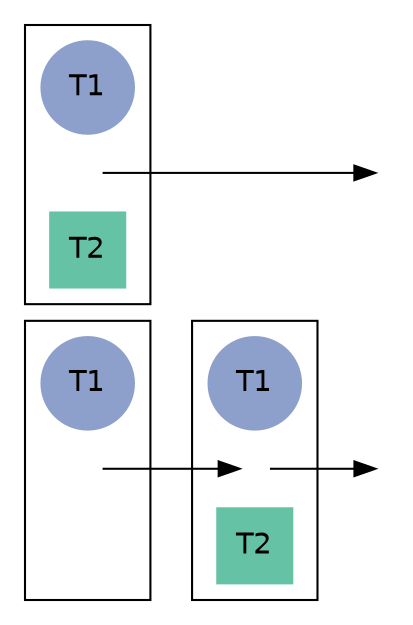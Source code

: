 digraph {
  rankdir = LR
  fontname = Helvetica
  labelloc = t
  node[label="" style=filled fontname=Helvetica]

  // set order, last to first
  ind_one_test1_t1, ind_both_test1

  // individual condition, both tests at the same time
  subgraph cluster_ind_both {
    label=""
    ind_both_test1, ind_both_r2, ind_both_test2
  }
  ind_both_r2 -> ind_both_r2end[minlen=2]

  // individual condition, one test at a time
  subgraph cluster_ind_one_t1 {
    label=""
    ind_one_test1_t1, ind_one_r2_t1, ind_one_test2_t1
  }
  subgraph cluster_ind_one_t2 {
    label=""
    ind_one_test1_t2, ind_one_r2_t2, ind_one_test2_t2
  }
  ind_one_r2_t1 -> ind_one_r2_t2 -> ind_one_r2end

  // set shape for test 1
  ind_both_test1, ind_one_test1_t1, ind_one_test1_t2[shape=circle color="#8da0cb" label="T1"]

  // set shape for test 2
  ind_both_test2, ind_one_test2_t1, ind_one_test2_t1, ind_one_test2_t2[shape=square color="#66c2a5" label="T2"]

  // invisible nodes
  ind_both_r2, ind_both_r2end, ind_one_r2_t1, ind_one_r2_t2, ind_one_r2end[width=0.2 height=0 style=invis shape=none]
  ind_one_test2_t1[style=invis]
}
